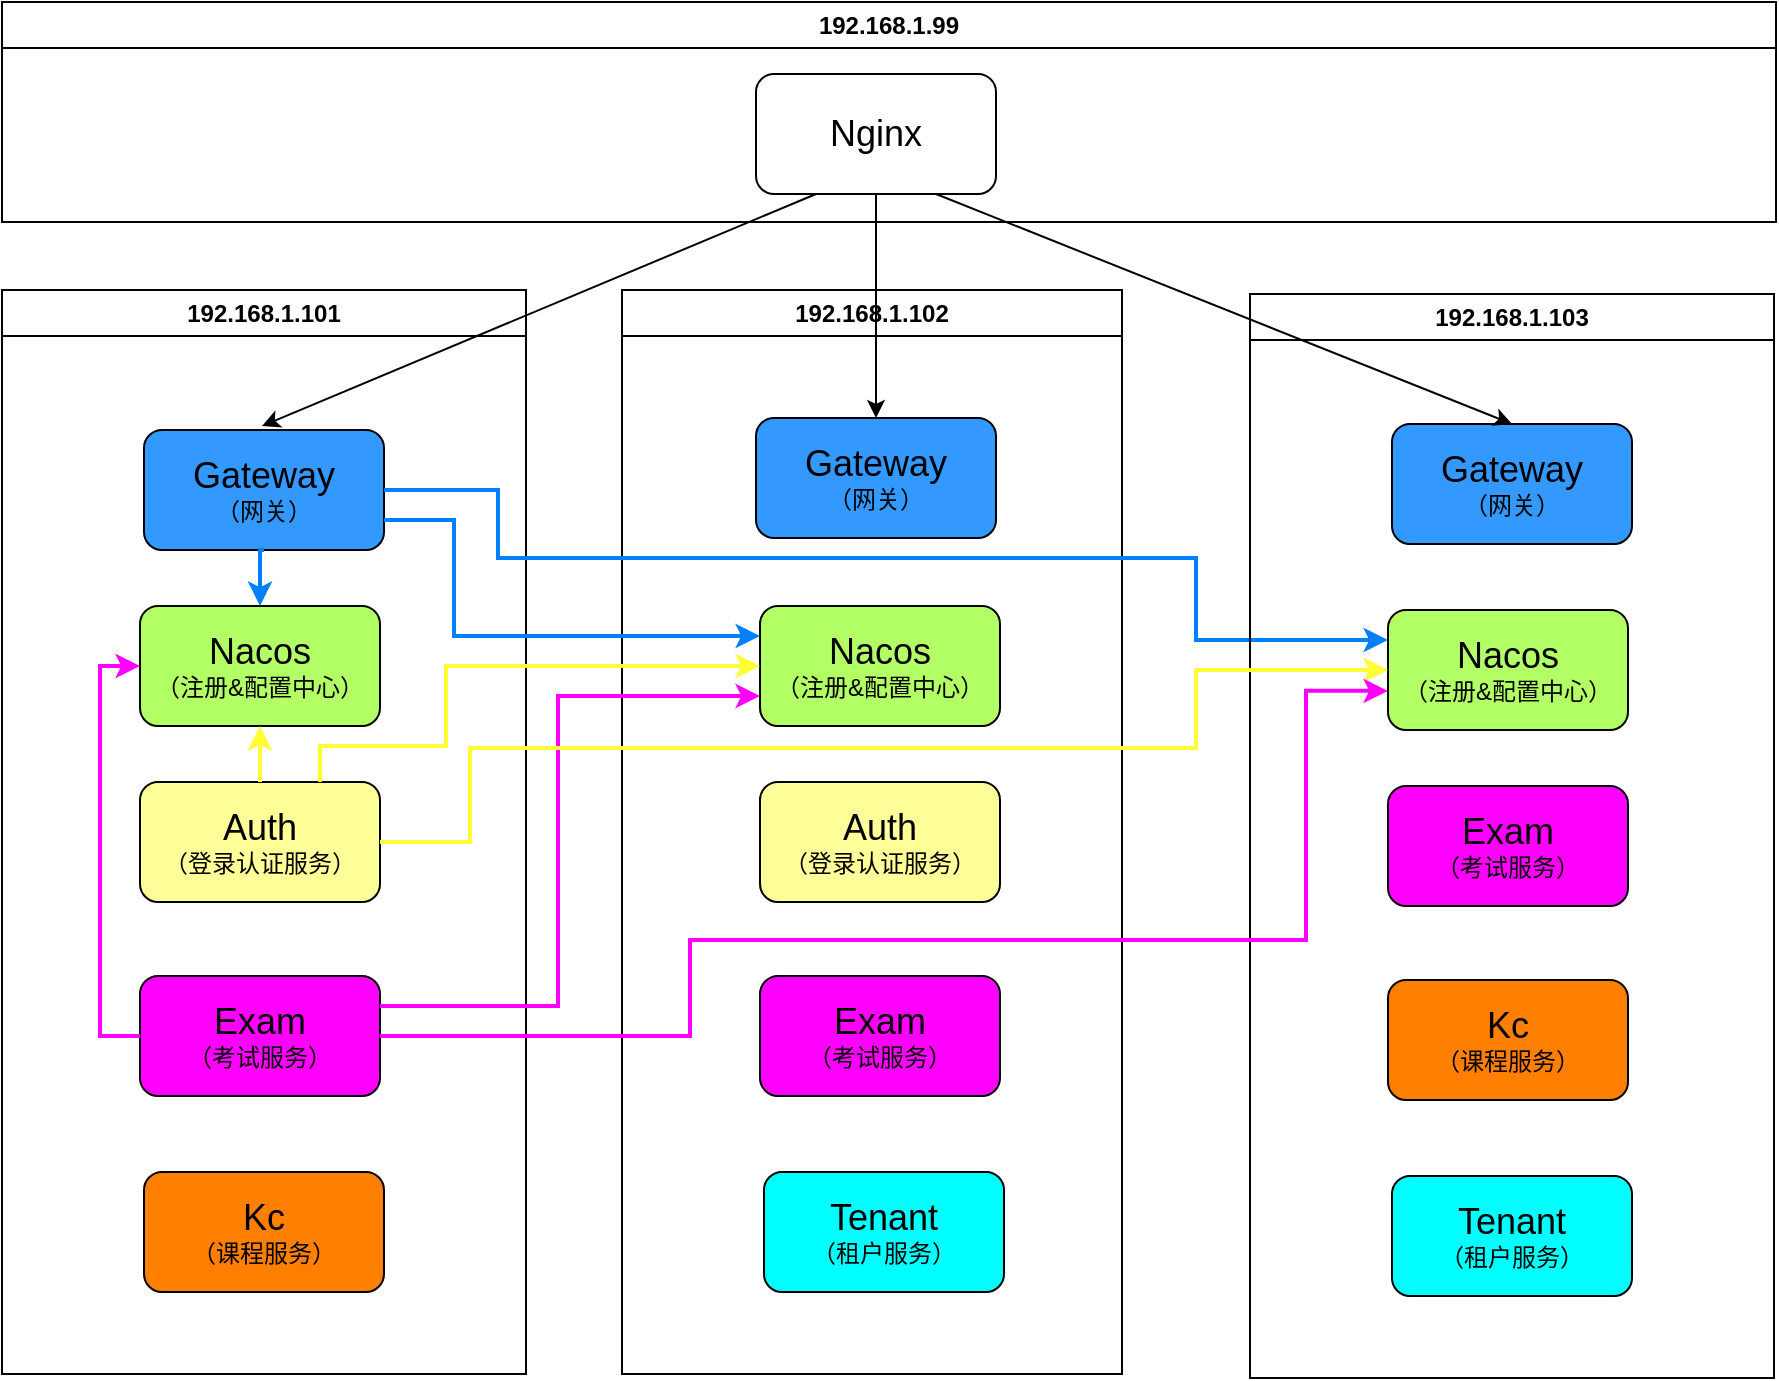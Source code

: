 <mxfile version="22.1.7" type="github">
  <diagram id="aS9pjdUC0Do7hMSleVWt" name="第 1 页">
    <mxGraphModel dx="1687" dy="939" grid="0" gridSize="10" guides="1" tooltips="1" connect="1" arrows="1" fold="1" page="1" pageScale="1" pageWidth="1654" pageHeight="1169" background="none" math="0" shadow="0">
      <root>
        <mxCell id="0" />
        <mxCell id="1" parent="0" />
        <mxCell id="RPVrYkw0YZt2wrHHsJ2X-6" value="192.168.1.101" style="swimlane;whiteSpace=wrap;html=1;" vertex="1" parent="1">
          <mxGeometry x="189" y="273" width="262" height="542" as="geometry" />
        </mxCell>
        <mxCell id="RPVrYkw0YZt2wrHHsJ2X-10" value="&lt;font style=&quot;font-size: 18px;&quot;&gt;Auth&lt;/font&gt;&lt;br&gt;（登录认证服务）" style="rounded=1;whiteSpace=wrap;html=1;fillColor=#FFFF99;" vertex="1" parent="RPVrYkw0YZt2wrHHsJ2X-6">
          <mxGeometry x="69" y="246" width="120" height="60" as="geometry" />
        </mxCell>
        <mxCell id="RPVrYkw0YZt2wrHHsJ2X-11" value="&lt;span style=&quot;font-size: 18px;&quot;&gt;Exam&lt;/span&gt;&lt;br&gt;（考试服务）" style="rounded=1;whiteSpace=wrap;html=1;fillColor=#FF00FF;" vertex="1" parent="RPVrYkw0YZt2wrHHsJ2X-6">
          <mxGeometry x="69" y="343" width="120" height="60" as="geometry" />
        </mxCell>
        <mxCell id="RPVrYkw0YZt2wrHHsJ2X-12" value="&lt;span style=&quot;font-size: 18px;&quot;&gt;Kc&lt;/span&gt;&lt;br&gt;（课程服务）" style="rounded=1;whiteSpace=wrap;html=1;fillColor=#FF8000;" vertex="1" parent="RPVrYkw0YZt2wrHHsJ2X-6">
          <mxGeometry x="71" y="441" width="120" height="60" as="geometry" />
        </mxCell>
        <mxCell id="RPVrYkw0YZt2wrHHsJ2X-13" value="192.168.1.102" style="swimlane;whiteSpace=wrap;html=1;" vertex="1" parent="1">
          <mxGeometry x="499" y="273" width="250" height="542" as="geometry" />
        </mxCell>
        <mxCell id="RPVrYkw0YZt2wrHHsJ2X-16" value="&lt;font style=&quot;font-size: 18px;&quot;&gt;Auth&lt;/font&gt;&lt;br&gt;（登录认证服务）" style="rounded=1;whiteSpace=wrap;html=1;fillColor=#FFFF99;" vertex="1" parent="RPVrYkw0YZt2wrHHsJ2X-13">
          <mxGeometry x="69" y="246" width="120" height="60" as="geometry" />
        </mxCell>
        <mxCell id="RPVrYkw0YZt2wrHHsJ2X-17" value="&lt;span style=&quot;font-size: 18px;&quot;&gt;Exam&lt;/span&gt;&lt;br&gt;（考试服务）" style="rounded=1;whiteSpace=wrap;html=1;fillColor=#FF00FF;" vertex="1" parent="RPVrYkw0YZt2wrHHsJ2X-13">
          <mxGeometry x="69" y="343" width="120" height="60" as="geometry" />
        </mxCell>
        <mxCell id="RPVrYkw0YZt2wrHHsJ2X-18" value="&lt;span style=&quot;font-size: 18px;&quot;&gt;Tenant&lt;/span&gt;&lt;br&gt;（租户服务）" style="rounded=1;whiteSpace=wrap;html=1;fillColor=#00FFFF;" vertex="1" parent="RPVrYkw0YZt2wrHHsJ2X-13">
          <mxGeometry x="71" y="441" width="120" height="60" as="geometry" />
        </mxCell>
        <mxCell id="RPVrYkw0YZt2wrHHsJ2X-15" value="&lt;font style=&quot;font-size: 18px;&quot;&gt;Gateway&lt;/font&gt;&lt;br&gt;（网关）" style="rounded=1;whiteSpace=wrap;html=1;fillColor=#3399FF;" vertex="1" parent="RPVrYkw0YZt2wrHHsJ2X-13">
          <mxGeometry x="67" y="64" width="120" height="60" as="geometry" />
        </mxCell>
        <mxCell id="RPVrYkw0YZt2wrHHsJ2X-9" value="&lt;font style=&quot;font-size: 18px;&quot;&gt;Gateway&lt;/font&gt;&lt;br&gt;（网关）" style="rounded=1;whiteSpace=wrap;html=1;fillColor=#3399FF;" vertex="1" parent="RPVrYkw0YZt2wrHHsJ2X-13">
          <mxGeometry x="-239" y="70" width="120" height="60" as="geometry" />
        </mxCell>
        <mxCell id="RPVrYkw0YZt2wrHHsJ2X-8" value="&lt;font style=&quot;font-size: 18px;&quot;&gt;Nacos&lt;/font&gt;&lt;br&gt;（注册&amp;amp;配置中心）" style="rounded=1;whiteSpace=wrap;html=1;fillColor=#B3FF66;" vertex="1" parent="RPVrYkw0YZt2wrHHsJ2X-13">
          <mxGeometry x="-241" y="158" width="120" height="60" as="geometry" />
        </mxCell>
        <mxCell id="RPVrYkw0YZt2wrHHsJ2X-25" style="edgeStyle=orthogonalEdgeStyle;rounded=0;orthogonalLoop=1;jettySize=auto;html=1;exitX=0.5;exitY=1;exitDx=0;exitDy=0;entryX=0.5;entryY=0;entryDx=0;entryDy=0;strokeColor=#007FFF;strokeWidth=2;" edge="1" parent="RPVrYkw0YZt2wrHHsJ2X-13" source="RPVrYkw0YZt2wrHHsJ2X-9" target="RPVrYkw0YZt2wrHHsJ2X-8">
          <mxGeometry relative="1" as="geometry" />
        </mxCell>
        <mxCell id="RPVrYkw0YZt2wrHHsJ2X-14" value="&lt;font style=&quot;font-size: 18px;&quot;&gt;Nacos&lt;/font&gt;&lt;br&gt;（注册&amp;amp;配置中心）" style="rounded=1;whiteSpace=wrap;html=1;fillColor=#B3FF66;" vertex="1" parent="RPVrYkw0YZt2wrHHsJ2X-13">
          <mxGeometry x="69" y="158" width="120" height="60" as="geometry" />
        </mxCell>
        <mxCell id="RPVrYkw0YZt2wrHHsJ2X-32" style="edgeStyle=orthogonalEdgeStyle;rounded=0;orthogonalLoop=1;jettySize=auto;html=1;exitX=1;exitY=0.75;exitDx=0;exitDy=0;entryX=0;entryY=0.25;entryDx=0;entryDy=0;strokeColor=#007FFF;strokeWidth=2;" edge="1" parent="RPVrYkw0YZt2wrHHsJ2X-13" source="RPVrYkw0YZt2wrHHsJ2X-9" target="RPVrYkw0YZt2wrHHsJ2X-14">
          <mxGeometry relative="1" as="geometry">
            <Array as="points">
              <mxPoint x="-84" y="115" />
              <mxPoint x="-84" y="173" />
            </Array>
          </mxGeometry>
        </mxCell>
        <mxCell id="RPVrYkw0YZt2wrHHsJ2X-20" value="&lt;font style=&quot;font-size: 18px;&quot;&gt;Nacos&lt;/font&gt;&lt;br&gt;（注册&amp;amp;配置中心）" style="rounded=1;whiteSpace=wrap;html=1;fillColor=#B3FF66;" vertex="1" parent="RPVrYkw0YZt2wrHHsJ2X-13">
          <mxGeometry x="383" y="160" width="120" height="60" as="geometry" />
        </mxCell>
        <mxCell id="RPVrYkw0YZt2wrHHsJ2X-33" style="edgeStyle=orthogonalEdgeStyle;rounded=0;orthogonalLoop=1;jettySize=auto;html=1;exitX=1;exitY=0.5;exitDx=0;exitDy=0;entryX=0;entryY=0.25;entryDx=0;entryDy=0;strokeColor=#007FFF;strokeWidth=2;" edge="1" parent="RPVrYkw0YZt2wrHHsJ2X-13" source="RPVrYkw0YZt2wrHHsJ2X-9" target="RPVrYkw0YZt2wrHHsJ2X-20">
          <mxGeometry relative="1" as="geometry">
            <Array as="points">
              <mxPoint x="-62" y="100" />
              <mxPoint x="-62" y="134" />
              <mxPoint x="287" y="134" />
              <mxPoint x="287" y="175" />
            </Array>
          </mxGeometry>
        </mxCell>
        <mxCell id="RPVrYkw0YZt2wrHHsJ2X-19" value="192.168.1.103" style="swimlane;whiteSpace=wrap;html=1;" vertex="1" parent="1">
          <mxGeometry x="813" y="275" width="262" height="542" as="geometry" />
        </mxCell>
        <mxCell id="RPVrYkw0YZt2wrHHsJ2X-22" value="&lt;font style=&quot;font-size: 18px;&quot;&gt;Exam&lt;/font&gt;&lt;br style=&quot;border-color: var(--border-color);&quot;&gt;（考试服务）" style="rounded=1;whiteSpace=wrap;html=1;fillColor=#FF00FF;" vertex="1" parent="RPVrYkw0YZt2wrHHsJ2X-19">
          <mxGeometry x="69" y="246" width="120" height="60" as="geometry" />
        </mxCell>
        <mxCell id="RPVrYkw0YZt2wrHHsJ2X-23" value="&lt;span style=&quot;font-size: 18px;&quot;&gt;Kc&lt;/span&gt;&lt;br&gt;（课程服务）" style="rounded=1;whiteSpace=wrap;html=1;fillColor=#FF8000;" vertex="1" parent="RPVrYkw0YZt2wrHHsJ2X-19">
          <mxGeometry x="69" y="343" width="120" height="60" as="geometry" />
        </mxCell>
        <mxCell id="RPVrYkw0YZt2wrHHsJ2X-24" value="&lt;font style=&quot;font-size: 18px;&quot;&gt;Tenant&lt;/font&gt;&lt;br style=&quot;border-color: var(--border-color);&quot;&gt;（租户服务）" style="rounded=1;whiteSpace=wrap;html=1;fillColor=#00FFFF;" vertex="1" parent="RPVrYkw0YZt2wrHHsJ2X-19">
          <mxGeometry x="71" y="441" width="120" height="60" as="geometry" />
        </mxCell>
        <mxCell id="RPVrYkw0YZt2wrHHsJ2X-21" value="&lt;font style=&quot;font-size: 18px;&quot;&gt;Gateway&lt;/font&gt;&lt;br&gt;（网关）" style="rounded=1;whiteSpace=wrap;html=1;fillColor=#3399FF;" vertex="1" parent="RPVrYkw0YZt2wrHHsJ2X-19">
          <mxGeometry x="71" y="65" width="120" height="60" as="geometry" />
        </mxCell>
        <mxCell id="RPVrYkw0YZt2wrHHsJ2X-34" style="edgeStyle=orthogonalEdgeStyle;rounded=0;orthogonalLoop=1;jettySize=auto;html=1;exitX=0.75;exitY=0;exitDx=0;exitDy=0;entryX=0;entryY=0.5;entryDx=0;entryDy=0;strokeColor=#FFFF33;strokeWidth=2;" edge="1" parent="1" source="RPVrYkw0YZt2wrHHsJ2X-10" target="RPVrYkw0YZt2wrHHsJ2X-14">
          <mxGeometry relative="1" as="geometry">
            <Array as="points">
              <mxPoint x="348" y="501" />
              <mxPoint x="411" y="501" />
              <mxPoint x="411" y="461" />
            </Array>
          </mxGeometry>
        </mxCell>
        <mxCell id="RPVrYkw0YZt2wrHHsJ2X-36" style="edgeStyle=orthogonalEdgeStyle;rounded=0;orthogonalLoop=1;jettySize=auto;html=1;exitX=1;exitY=0.25;exitDx=0;exitDy=0;entryX=0;entryY=0.75;entryDx=0;entryDy=0;strokeWidth=2;strokeColor=#FF00FF;" edge="1" parent="1" source="RPVrYkw0YZt2wrHHsJ2X-11" target="RPVrYkw0YZt2wrHHsJ2X-14">
          <mxGeometry relative="1" as="geometry">
            <Array as="points">
              <mxPoint x="467" y="631" />
              <mxPoint x="467" y="476" />
            </Array>
          </mxGeometry>
        </mxCell>
        <mxCell id="RPVrYkw0YZt2wrHHsJ2X-37" style="edgeStyle=orthogonalEdgeStyle;rounded=0;orthogonalLoop=1;jettySize=auto;html=1;exitX=0;exitY=0.5;exitDx=0;exitDy=0;entryX=0;entryY=0.5;entryDx=0;entryDy=0;strokeWidth=2;strokeColor=#FF00FF;" edge="1" parent="1" source="RPVrYkw0YZt2wrHHsJ2X-11" target="RPVrYkw0YZt2wrHHsJ2X-8">
          <mxGeometry relative="1" as="geometry" />
        </mxCell>
        <mxCell id="RPVrYkw0YZt2wrHHsJ2X-39" style="edgeStyle=orthogonalEdgeStyle;rounded=0;orthogonalLoop=1;jettySize=auto;html=1;exitX=1;exitY=0.5;exitDx=0;exitDy=0;entryX=0;entryY=0.5;entryDx=0;entryDy=0;strokeColor=#FFFF33;strokeWidth=2;" edge="1" parent="1" source="RPVrYkw0YZt2wrHHsJ2X-10" target="RPVrYkw0YZt2wrHHsJ2X-20">
          <mxGeometry relative="1" as="geometry">
            <Array as="points">
              <mxPoint x="423" y="549" />
              <mxPoint x="423" y="502" />
              <mxPoint x="786" y="502" />
              <mxPoint x="786" y="463" />
            </Array>
          </mxGeometry>
        </mxCell>
        <mxCell id="RPVrYkw0YZt2wrHHsJ2X-42" style="edgeStyle=orthogonalEdgeStyle;rounded=0;orthogonalLoop=1;jettySize=auto;html=1;exitX=0.5;exitY=0;exitDx=0;exitDy=0;entryX=0.5;entryY=1;entryDx=0;entryDy=0;strokeColor=#FFFF33;strokeWidth=2;" edge="1" parent="1" source="RPVrYkw0YZt2wrHHsJ2X-10" target="RPVrYkw0YZt2wrHHsJ2X-8">
          <mxGeometry relative="1" as="geometry" />
        </mxCell>
        <mxCell id="RPVrYkw0YZt2wrHHsJ2X-44" style="edgeStyle=orthogonalEdgeStyle;rounded=0;orthogonalLoop=1;jettySize=auto;html=1;exitX=1;exitY=0.5;exitDx=0;exitDy=0;entryX=0;entryY=0.674;entryDx=0;entryDy=0;entryPerimeter=0;strokeWidth=2;strokeColor=#FF00FF;" edge="1" parent="1" source="RPVrYkw0YZt2wrHHsJ2X-11" target="RPVrYkw0YZt2wrHHsJ2X-20">
          <mxGeometry relative="1" as="geometry">
            <Array as="points">
              <mxPoint x="533" y="646" />
              <mxPoint x="533" y="598" />
              <mxPoint x="841" y="598" />
              <mxPoint x="841" y="473" />
            </Array>
          </mxGeometry>
        </mxCell>
        <mxCell id="RPVrYkw0YZt2wrHHsJ2X-45" value="192.168.1.99" style="swimlane;whiteSpace=wrap;html=1;" vertex="1" parent="1">
          <mxGeometry x="189" y="129" width="887" height="110" as="geometry" />
        </mxCell>
        <mxCell id="RPVrYkw0YZt2wrHHsJ2X-46" value="&lt;font style=&quot;font-size: 18px;&quot;&gt;Nginx&lt;/font&gt;" style="rounded=1;whiteSpace=wrap;html=1;fillColor=#FFFFFF;" vertex="1" parent="RPVrYkw0YZt2wrHHsJ2X-45">
          <mxGeometry x="377" y="36" width="120" height="60" as="geometry" />
        </mxCell>
        <mxCell id="RPVrYkw0YZt2wrHHsJ2X-47" value="" style="endArrow=classic;html=1;rounded=0;exitX=0.5;exitY=1;exitDx=0;exitDy=0;entryX=0.5;entryY=0;entryDx=0;entryDy=0;" edge="1" parent="1" source="RPVrYkw0YZt2wrHHsJ2X-46" target="RPVrYkw0YZt2wrHHsJ2X-15">
          <mxGeometry width="50" height="50" relative="1" as="geometry">
            <mxPoint x="696" y="270" as="sourcePoint" />
            <mxPoint x="746" y="220" as="targetPoint" />
          </mxGeometry>
        </mxCell>
        <mxCell id="RPVrYkw0YZt2wrHHsJ2X-48" value="" style="endArrow=classic;html=1;rounded=0;exitX=0.75;exitY=1;exitDx=0;exitDy=0;entryX=0.5;entryY=0;entryDx=0;entryDy=0;" edge="1" parent="1" source="RPVrYkw0YZt2wrHHsJ2X-46" target="RPVrYkw0YZt2wrHHsJ2X-21">
          <mxGeometry width="50" height="50" relative="1" as="geometry">
            <mxPoint x="706" y="280" as="sourcePoint" />
            <mxPoint x="756" y="230" as="targetPoint" />
          </mxGeometry>
        </mxCell>
        <mxCell id="RPVrYkw0YZt2wrHHsJ2X-49" value="" style="endArrow=classic;html=1;rounded=0;exitX=0.25;exitY=1;exitDx=0;exitDy=0;" edge="1" parent="1" source="RPVrYkw0YZt2wrHHsJ2X-46">
          <mxGeometry width="50" height="50" relative="1" as="geometry">
            <mxPoint x="716" y="290" as="sourcePoint" />
            <mxPoint x="319" y="341" as="targetPoint" />
          </mxGeometry>
        </mxCell>
      </root>
    </mxGraphModel>
  </diagram>
</mxfile>
